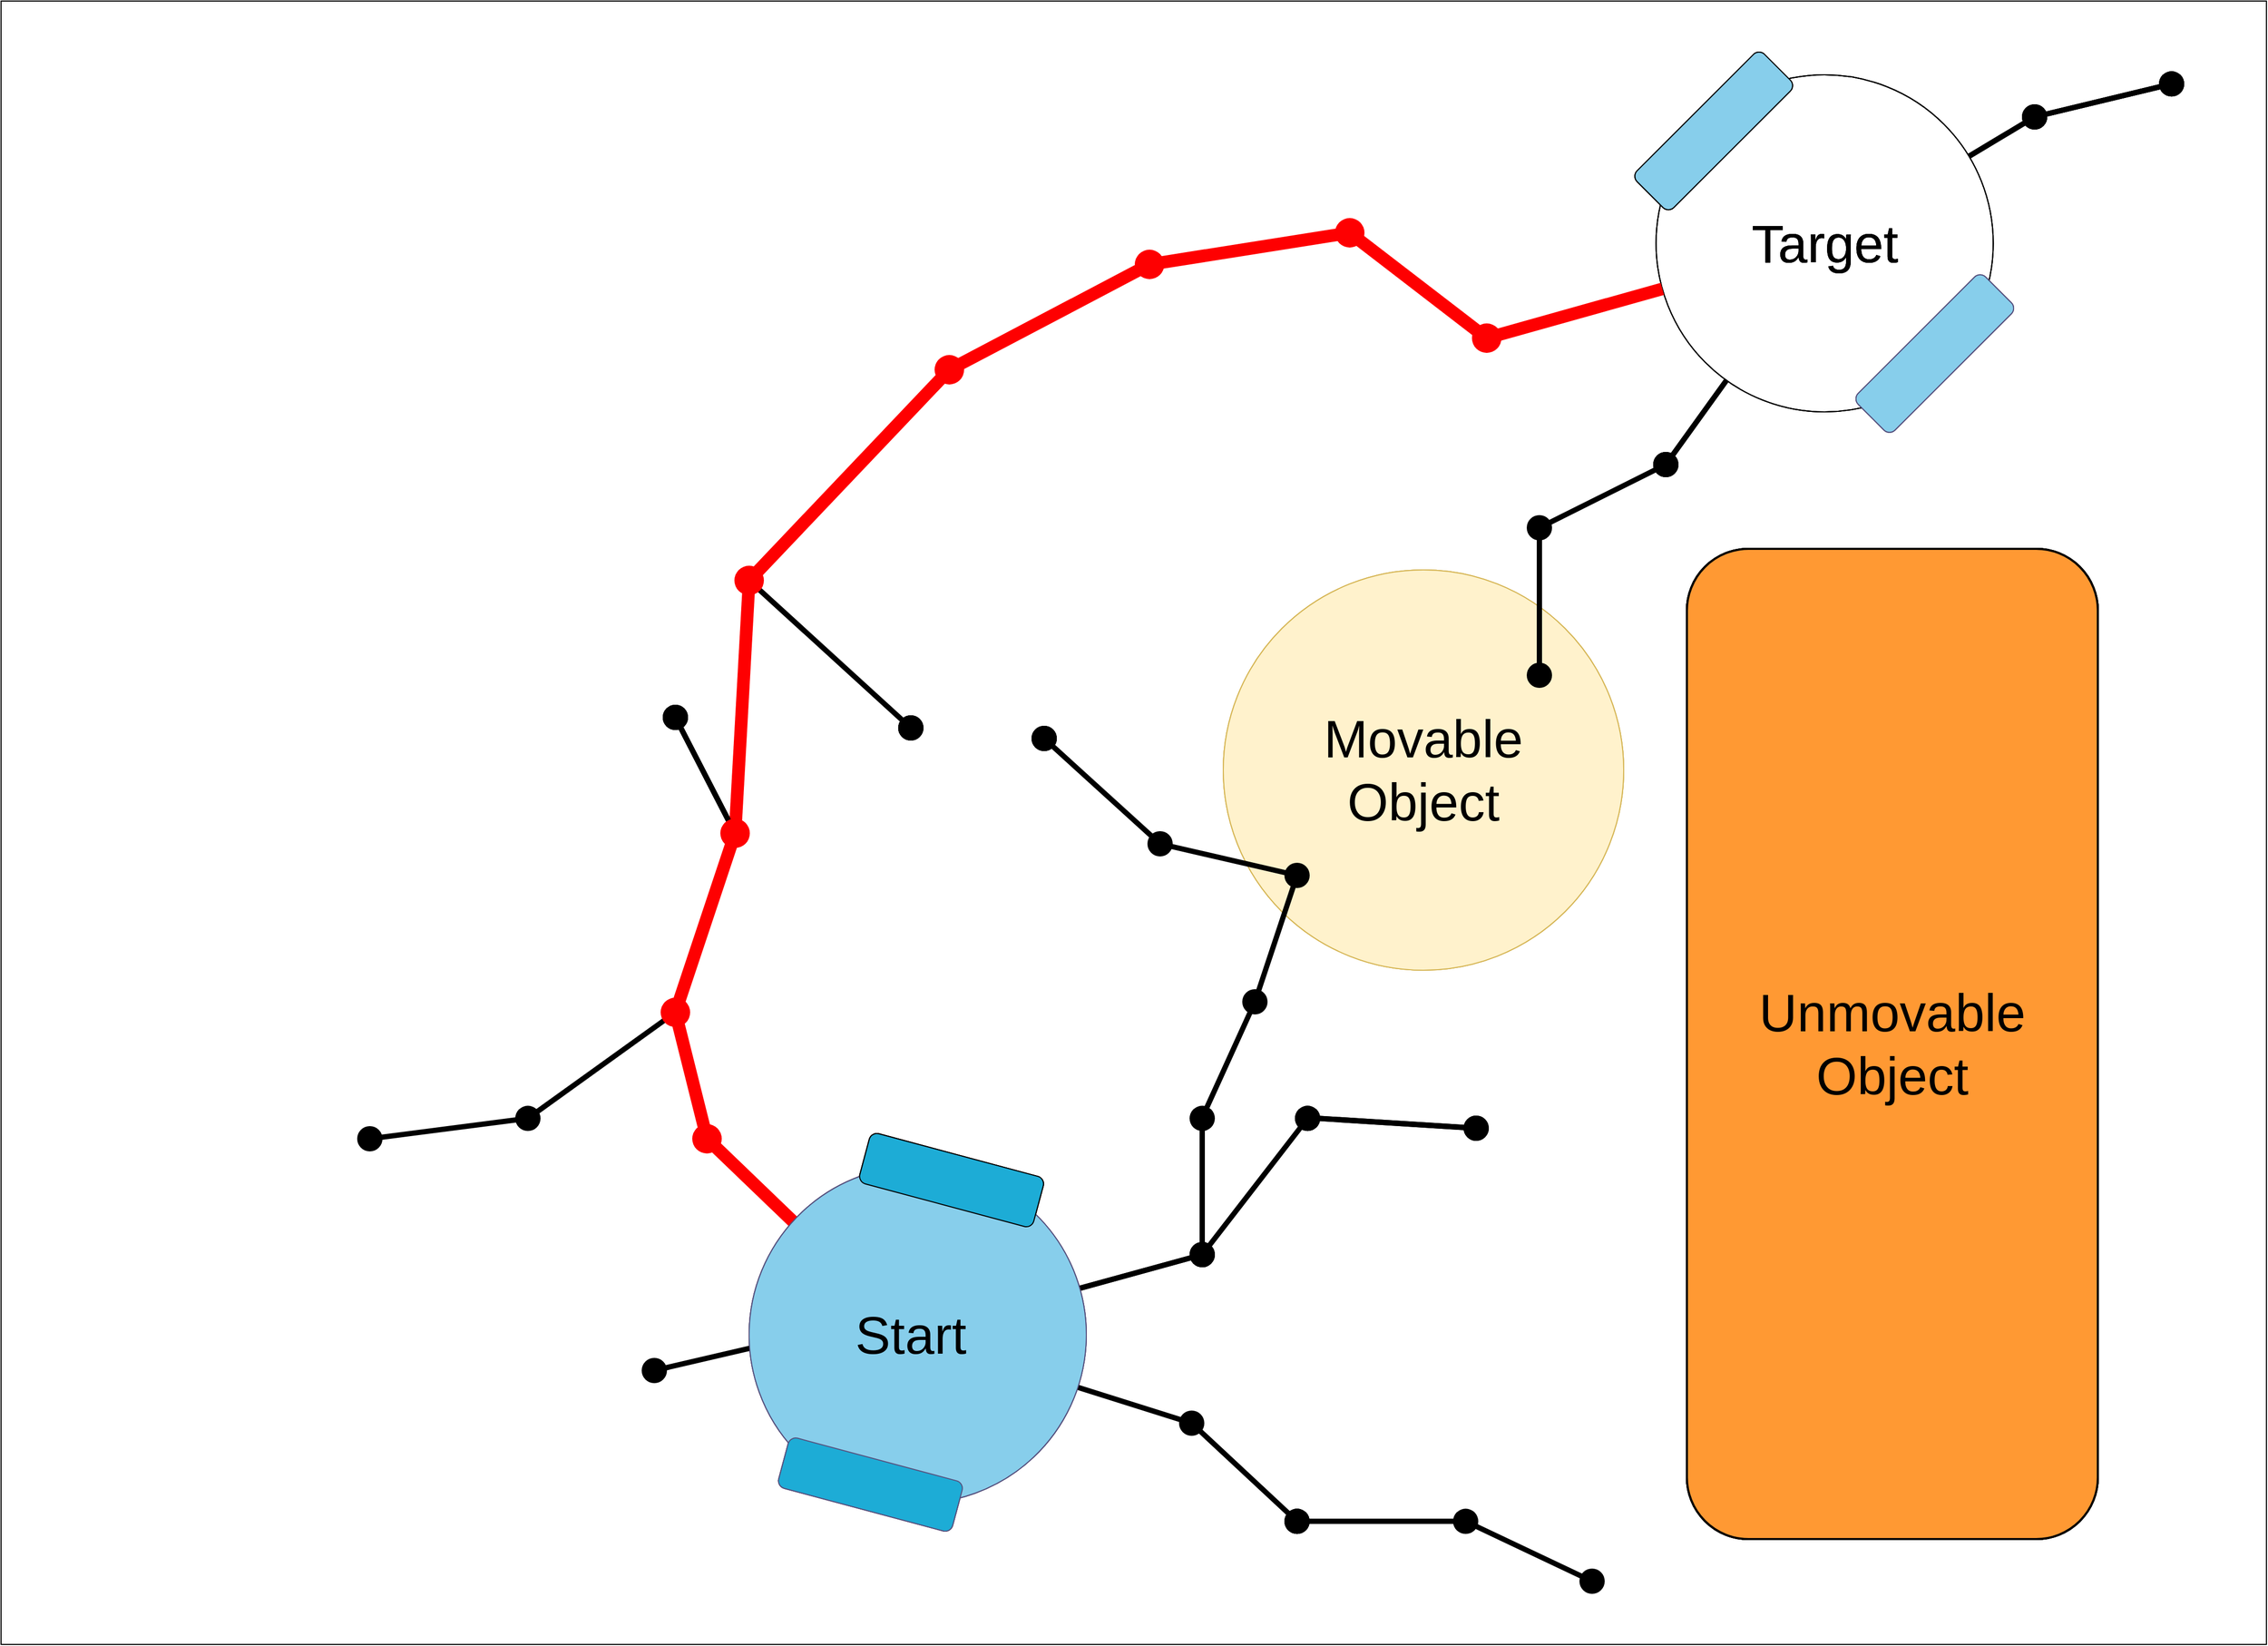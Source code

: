 <mxfile version="21.2.8" type="device">
  <diagram id="6tD936qQvChspxeGxZ8-" name="Page-1">
    <mxGraphModel dx="2762" dy="3360" grid="1" gridSize="10" guides="1" tooltips="1" connect="1" arrows="1" fold="1" page="1" pageScale="1" pageWidth="850" pageHeight="1100" math="0" shadow="0">
      <root>
        <mxCell id="0" />
        <mxCell id="1" parent="0" />
        <mxCell id="mmYU0KQun7mxr957JQiO-1" value="" style="rounded=0;whiteSpace=wrap;html=1;fillColor=none;" parent="1" vertex="1">
          <mxGeometry x="-440" y="-2040" width="2150" height="1560" as="geometry" />
        </mxCell>
        <mxCell id="Y378_VPwZKOwrCZ7YKba-2" value="" style="endArrow=none;html=1;rounded=0;fontSize=41;strokeWidth=5;exitX=0.531;exitY=0.45;exitDx=0;exitDy=0;exitPerimeter=0;" parent="1" target="Y378_VPwZKOwrCZ7YKba-56" edge="1">
          <mxGeometry width="50" height="50" relative="1" as="geometry">
            <mxPoint x="270" y="-1490" as="sourcePoint" />
            <mxPoint x="560" y="-1330" as="targetPoint" />
            <Array as="points" />
          </mxGeometry>
        </mxCell>
        <mxCell id="Y378_VPwZKOwrCZ7YKba-3" value="" style="endArrow=none;html=1;rounded=0;fontSize=41;strokeWidth=5;startArrow=none;entryX=0.596;entryY=0.471;entryDx=0;entryDy=0;entryPerimeter=0;exitX=0.459;exitY=0.543;exitDx=0;exitDy=0;exitPerimeter=0;" parent="1" edge="1">
          <mxGeometry width="50" height="50" relative="1" as="geometry">
            <mxPoint x="256.65" y="-1250" as="sourcePoint" />
            <mxPoint x="270" y="-1490" as="targetPoint" />
          </mxGeometry>
        </mxCell>
        <mxCell id="Y378_VPwZKOwrCZ7YKba-8" value="&lt;font style=&quot;&quot;&gt;&lt;font style=&quot;font-size: 50px;&quot;&gt;Target&lt;/font&gt;&lt;br&gt;&lt;/font&gt;" style="ellipse;whiteSpace=wrap;html=1;aspect=fixed;fillColor=none;strokeWidth=1;" parent="1" vertex="1">
          <mxGeometry x="1130.73" y="-1970" width="320" height="320" as="geometry" />
        </mxCell>
        <mxCell id="Y378_VPwZKOwrCZ7YKba-9" value="" style="rounded=1;whiteSpace=wrap;html=1;rotation=-45;fillColor=#87CEEB;" parent="1" vertex="1">
          <mxGeometry x="1100" y="-1941.34" width="170.91" height="49.27" as="geometry" />
        </mxCell>
        <mxCell id="Y378_VPwZKOwrCZ7YKba-10" value="" style="rounded=1;whiteSpace=wrap;html=1;rotation=-45;fillColor=#87CEEB;strokeColor=#56517e;gradientColor=none;" parent="1" vertex="1">
          <mxGeometry x="1309.82" y="-1730" width="170.91" height="49.27" as="geometry" />
        </mxCell>
        <mxCell id="Y378_VPwZKOwrCZ7YKba-11" value="" style="group;rotation=15;fillColor=none;" parent="1" connectable="0" vertex="1">
          <mxGeometry x="236.647" y="-959.353" width="370.706" height="370.706" as="geometry" />
        </mxCell>
        <mxCell id="Y378_VPwZKOwrCZ7YKba-12" value="&lt;font style=&quot;font-size: 41px;&quot;&gt;&lt;br&gt;&lt;/font&gt;" style="ellipse;whiteSpace=wrap;html=1;aspect=fixed;fillColor=#87CEEB;strokeColor=#56517e;strokeWidth=1;rotation=25;" parent="Y378_VPwZKOwrCZ7YKba-11" vertex="1">
          <mxGeometry x="33.35" y="25.35" width="320" height="320" as="geometry" />
        </mxCell>
        <mxCell id="Y378_VPwZKOwrCZ7YKba-13" value="" style="rounded=1;whiteSpace=wrap;html=1;rotation=15;fillColor=#1dacd6;" parent="Y378_VPwZKOwrCZ7YKba-11" vertex="1">
          <mxGeometry x="140" y="14" width="170.91" height="49.27" as="geometry" />
        </mxCell>
        <mxCell id="Y378_VPwZKOwrCZ7YKba-14" value="" style="rounded=1;whiteSpace=wrap;html=1;rotation=15;fillColor=#1dacd6;strokeColor=#56517e;gradientColor=none;" parent="Y378_VPwZKOwrCZ7YKba-11" vertex="1">
          <mxGeometry x="63" y="303" width="170.91" height="49.27" as="geometry" />
        </mxCell>
        <mxCell id="Y378_VPwZKOwrCZ7YKba-15" value="&lt;font style=&quot;font-size: 51px;&quot;&gt;Start&lt;/font&gt;" style="text;html=1;align=center;verticalAlign=middle;resizable=0;points=[];autosize=1;strokeColor=none;fillColor=none;fontSize=41;" parent="1" vertex="1">
          <mxGeometry x="358.45" y="-809" width="130" height="70" as="geometry" />
        </mxCell>
        <mxCell id="Y378_VPwZKOwrCZ7YKba-16" value="&lt;font style=&quot;font-size: 41px;&quot;&gt;Unmovable&lt;br&gt;Obstacle&lt;/font&gt;" style="rounded=1;whiteSpace=wrap;html=1;strokeWidth=2;fillColor=#FF9933;" parent="1" vertex="1">
          <mxGeometry x="1180" y="-1500" width="250" height="920" as="geometry" />
        </mxCell>
        <mxCell id="Y378_VPwZKOwrCZ7YKba-17" value="&lt;font style=&quot;font-size: 50px;&quot;&gt;Movable&lt;br&gt;Obstacle&lt;/font&gt;" style="ellipse;whiteSpace=wrap;html=1;aspect=fixed;fillColor=#fff2cc;strokeColor=#d6b656;" parent="1" vertex="1">
          <mxGeometry x="720" y="-1500" width="380" height="380" as="geometry" />
        </mxCell>
        <mxCell id="Y378_VPwZKOwrCZ7YKba-18" value="" style="endArrow=none;html=1;rounded=0;fontSize=41;entryX=0.45;entryY=0.6;entryDx=0;entryDy=0;entryPerimeter=0;strokeWidth=5;" parent="1" source="Y378_VPwZKOwrCZ7YKba-24" target="Y378_VPwZKOwrCZ7YKba-30" edge="1">
          <mxGeometry width="50" height="50" relative="1" as="geometry">
            <mxPoint x="510" y="-1860" as="sourcePoint" />
            <mxPoint x="390" y="-1744.63" as="targetPoint" />
          </mxGeometry>
        </mxCell>
        <mxCell id="Y378_VPwZKOwrCZ7YKba-19" value="" style="endArrow=none;html=1;rounded=0;fontSize=41;strokeWidth=5;" parent="1" edge="1">
          <mxGeometry width="50" height="50" relative="1" as="geometry">
            <mxPoint x="200" y="-1080.0" as="sourcePoint" />
            <mxPoint x="200" y="-1080" as="targetPoint" />
          </mxGeometry>
        </mxCell>
        <mxCell id="Y378_VPwZKOwrCZ7YKba-24" value="" style="shape=waypoint;sketch=0;fillStyle=solid;size=6;pointerEvents=1;points=[];fillColor=none;resizable=0;rotatable=0;perimeter=centerPerimeter;snapToPoint=1;fontSize=41;strokeColor=#000000;strokeWidth=10;" parent="1" vertex="1">
          <mxGeometry x="1600" y="-1981.34" width="40" height="40" as="geometry" />
        </mxCell>
        <mxCell id="Y378_VPwZKOwrCZ7YKba-25" value="" style="shape=waypoint;sketch=0;fillStyle=solid;size=6;pointerEvents=1;points=[];fillColor=none;resizable=0;rotatable=0;perimeter=centerPerimeter;snapToPoint=1;fontSize=41;strokeColor=#000000;strokeWidth=10;" parent="1" vertex="1">
          <mxGeometry x="770" y="-616.83" width="40" height="40" as="geometry" />
        </mxCell>
        <mxCell id="Y378_VPwZKOwrCZ7YKba-26" value="" style="shape=waypoint;sketch=0;fillStyle=solid;size=6;pointerEvents=1;points=[];fillColor=none;resizable=0;rotatable=0;perimeter=centerPerimeter;snapToPoint=1;fontSize=41;strokeColor=#000000;strokeWidth=10;" parent="1" vertex="1">
          <mxGeometry x="680" y="-870" width="40" height="40" as="geometry" />
        </mxCell>
        <mxCell id="Y378_VPwZKOwrCZ7YKba-29" value="" style="shape=waypoint;sketch=0;fillStyle=solid;size=6;pointerEvents=1;points=[];fillColor=none;resizable=0;rotatable=0;perimeter=centerPerimeter;snapToPoint=1;fontSize=41;strokeColor=#000000;strokeWidth=10;" parent="1" vertex="1">
          <mxGeometry x="1120" y="-1620" width="40" height="40" as="geometry" />
        </mxCell>
        <mxCell id="Y378_VPwZKOwrCZ7YKba-30" value="" style="shape=waypoint;sketch=0;fillStyle=solid;size=6;pointerEvents=1;points=[];fillColor=none;resizable=0;rotatable=0;perimeter=centerPerimeter;snapToPoint=1;fontSize=41;strokeColor=#000000;strokeWidth=10;" parent="1" vertex="1">
          <mxGeometry x="1470" y="-1950" width="40" height="40" as="geometry" />
        </mxCell>
        <mxCell id="Y378_VPwZKOwrCZ7YKba-31" value="" style="shape=waypoint;sketch=0;fillStyle=solid;size=6;pointerEvents=1;points=[];fillColor=none;resizable=0;rotatable=0;perimeter=centerPerimeter;snapToPoint=1;fontSize=41;strokeColor=#000000;strokeWidth=10;" parent="1" vertex="1">
          <mxGeometry x="1000" y="-1420" width="40" height="40" as="geometry" />
        </mxCell>
        <mxCell id="Y378_VPwZKOwrCZ7YKba-33" value="" style="shape=waypoint;sketch=0;fillStyle=solid;size=6;pointerEvents=1;points=[];fillColor=none;resizable=0;rotatable=0;perimeter=centerPerimeter;snapToPoint=1;fontSize=41;strokeColor=#000000;strokeWidth=10;" parent="1" vertex="1">
          <mxGeometry x="180" y="-1380" width="40" height="40" as="geometry" />
        </mxCell>
        <mxCell id="Y378_VPwZKOwrCZ7YKba-34" value="" style="endArrow=none;html=1;rounded=0;fontSize=41;strokeWidth=5;startArrow=none;exitX=0;exitY=0.05;exitDx=0;exitDy=0;exitPerimeter=0;" parent="1" source="Y378_VPwZKOwrCZ7YKba-29" target="Y378_VPwZKOwrCZ7YKba-8" edge="1">
          <mxGeometry width="50" height="50" relative="1" as="geometry">
            <mxPoint x="210" y="-1070" as="sourcePoint" />
            <mxPoint x="411.543" y="-794" as="targetPoint" />
          </mxGeometry>
        </mxCell>
        <mxCell id="Y378_VPwZKOwrCZ7YKba-36" value="" style="endArrow=none;html=1;rounded=0;fontSize=41;strokeWidth=5;startArrow=none;strokeColor=#CB410B;" parent="1" edge="1">
          <mxGeometry width="50" height="50" relative="1" as="geometry">
            <mxPoint x="840" y="-1820" as="sourcePoint" />
            <mxPoint x="840" y="-1820" as="targetPoint" />
            <Array as="points">
              <mxPoint x="840" y="-1820" />
            </Array>
          </mxGeometry>
        </mxCell>
        <mxCell id="Y378_VPwZKOwrCZ7YKba-37" value="" style="endArrow=none;html=1;rounded=0;fontSize=41;strokeWidth=5;" parent="1" source="Y378_VPwZKOwrCZ7YKba-30" target="Y378_VPwZKOwrCZ7YKba-8" edge="1">
          <mxGeometry width="50" height="50" relative="1" as="geometry">
            <mxPoint x="900" y="-1799.27" as="sourcePoint" />
            <mxPoint x="610" y="-1830.0" as="targetPoint" />
            <Array as="points" />
          </mxGeometry>
        </mxCell>
        <mxCell id="Y378_VPwZKOwrCZ7YKba-45" value="" style="endArrow=none;html=1;rounded=0;fontSize=41;strokeWidth=5;startArrow=none;exitDx=0;exitDy=0;exitPerimeter=0;" parent="1" edge="1">
          <mxGeometry width="50" height="50" relative="1" as="geometry">
            <mxPoint x="256.65" y="-1250" as="sourcePoint" />
            <mxPoint x="260" y="-1240" as="targetPoint" />
          </mxGeometry>
        </mxCell>
        <mxCell id="Y378_VPwZKOwrCZ7YKba-46" value="" style="endArrow=none;html=1;rounded=0;fontSize=41;strokeWidth=5;startArrow=none;" parent="1" edge="1">
          <mxGeometry width="50" height="50" relative="1" as="geometry">
            <mxPoint x="200" y="-1360" as="sourcePoint" />
            <mxPoint x="256.65" y="-1250" as="targetPoint" />
          </mxGeometry>
        </mxCell>
        <mxCell id="Y378_VPwZKOwrCZ7YKba-55" value="" style="shape=waypoint;sketch=0;fillStyle=solid;size=6;pointerEvents=1;points=[];fillColor=none;resizable=0;rotatable=0;perimeter=centerPerimeter;snapToPoint=1;fontSize=41;strokeColor=#000000;strokeWidth=10;" parent="1" vertex="1">
          <mxGeometry x="770" y="-1280" width="40" height="40" as="geometry" />
        </mxCell>
        <mxCell id="Y378_VPwZKOwrCZ7YKba-56" value="" style="shape=waypoint;sketch=0;fillStyle=solid;size=6;pointerEvents=1;points=[];fillColor=none;resizable=0;rotatable=0;perimeter=centerPerimeter;snapToPoint=1;fontSize=41;strokeColor=#000000;strokeWidth=10;" parent="1" vertex="1">
          <mxGeometry x="403.45" y="-1370" width="40" height="40" as="geometry" />
        </mxCell>
        <mxCell id="Y378_VPwZKOwrCZ7YKba-57" value="" style="shape=waypoint;sketch=0;fillStyle=solid;size=6;pointerEvents=1;points=[];fillColor=none;resizable=0;rotatable=0;perimeter=centerPerimeter;snapToPoint=1;fontSize=41;strokeColor=#000000;strokeWidth=10;" parent="1" vertex="1">
          <mxGeometry x="530" y="-1360" width="40" height="40" as="geometry" />
        </mxCell>
        <mxCell id="Y378_VPwZKOwrCZ7YKba-66" value="&lt;font style=&quot;font-size: 50px;&quot;&gt;Unmovable&lt;br&gt;Obstacle&lt;/font&gt;" style="rounded=1;whiteSpace=wrap;html=1;strokeWidth=2;fillColor=#FF9933;" parent="1" vertex="1">
          <mxGeometry x="1160" y="-1520" width="390" height="940" as="geometry" />
        </mxCell>
        <mxCell id="Y378_VPwZKOwrCZ7YKba-71" value="" style="endArrow=none;html=1;rounded=0;fontSize=41;strokeWidth=5;strokeColor=#CB410B;" parent="1" source="Y378_VPwZKOwrCZ7YKba-72" edge="1">
          <mxGeometry width="50" height="50" relative="1" as="geometry">
            <mxPoint x="-380" y="-1588.66" as="sourcePoint" />
            <mxPoint x="650" y="-1790.0" as="targetPoint" />
          </mxGeometry>
        </mxCell>
        <mxCell id="Y378_VPwZKOwrCZ7YKba-72" value="" style="shape=waypoint;sketch=0;fillStyle=solid;size=6;pointerEvents=1;points=[];fillColor=none;resizable=0;rotatable=0;perimeter=centerPerimeter;snapToPoint=1;fontSize=41;strokeColor=#CB410B;strokeWidth=10;" parent="1" vertex="1">
          <mxGeometry x="440" y="-1710" width="40" height="40" as="geometry" />
        </mxCell>
        <mxCell id="Y378_VPwZKOwrCZ7YKba-73" value="" style="endArrow=none;html=1;rounded=0;fontSize=41;strokeWidth=12;entryX=0.444;entryY=0.51;entryDx=0;entryDy=0;entryPerimeter=0;exitX=0.416;exitY=0.605;exitDx=0;exitDy=0;exitPerimeter=0;strokeColor=#fe0001;" parent="1" source="Y378_VPwZKOwrCZ7YKba-72" edge="1">
          <mxGeometry width="50" height="50" relative="1" as="geometry">
            <mxPoint x="473.45" y="-1650.73" as="sourcePoint" />
            <mxPoint x="270" y="-1490" as="targetPoint" />
          </mxGeometry>
        </mxCell>
        <mxCell id="Y378_VPwZKOwrCZ7YKba-75" value="" style="shape=waypoint;sketch=0;fillStyle=solid;size=6;pointerEvents=1;points=[];fillColor=none;resizable=0;rotatable=0;perimeter=centerPerimeter;snapToPoint=1;fontSize=41;strokeColor=#CB410B;strokeWidth=10;" parent="1" vertex="1">
          <mxGeometry x="630" y="-1810" width="40" height="40" as="geometry" />
        </mxCell>
        <mxCell id="Z4oEJPBdZ4U0555KeM3g-126" value="" style="endArrow=none;html=1;rounded=0;fontSize=41;strokeWidth=12;startArrow=none;entryX=0.596;entryY=0.471;entryDx=0;entryDy=0;entryPerimeter=0;exitX=0.459;exitY=0.543;exitDx=0;exitDy=0;exitPerimeter=0;strokeColor=#fe0001;" parent="1" edge="1">
          <mxGeometry width="50" height="50" relative="1" as="geometry">
            <mxPoint x="256.65" y="-1250" as="sourcePoint" />
            <mxPoint x="270" y="-1490" as="targetPoint" />
          </mxGeometry>
        </mxCell>
        <mxCell id="Z4oEJPBdZ4U0555KeM3g-127" value="" style="endArrow=none;html=1;rounded=0;fontSize=41;strokeWidth=5;exitX=0.333;exitY=0.533;exitDx=0;exitDy=0;exitPerimeter=0;" parent="1" source="Z4oEJPBdZ4U0555KeM3g-143" target="Z4oEJPBdZ4U0555KeM3g-135" edge="1">
          <mxGeometry width="50" height="50" relative="1" as="geometry">
            <mxPoint x="975" y="-649.27" as="sourcePoint" />
            <mxPoint x="685" y="-680" as="targetPoint" />
            <Array as="points" />
          </mxGeometry>
        </mxCell>
        <mxCell id="Z4oEJPBdZ4U0555KeM3g-128" value="&lt;font style=&quot;&quot;&gt;&lt;font style=&quot;font-size: 50px;&quot;&gt;Target&lt;/font&gt;&lt;br&gt;&lt;/font&gt;" style="ellipse;whiteSpace=wrap;html=1;aspect=fixed;fillColor=none;strokeWidth=1;" parent="1" vertex="1">
          <mxGeometry x="1130.73" y="-1970" width="320" height="320" as="geometry" />
        </mxCell>
        <mxCell id="Z4oEJPBdZ4U0555KeM3g-129" value="" style="rounded=1;whiteSpace=wrap;html=1;rotation=-45;fillColor=#87CEEB;" parent="1" vertex="1">
          <mxGeometry x="1100" y="-1941.34" width="170.91" height="49.27" as="geometry" />
        </mxCell>
        <mxCell id="Z4oEJPBdZ4U0555KeM3g-130" value="" style="rounded=1;whiteSpace=wrap;html=1;rotation=-45;fillColor=#87CEEB;strokeColor=#56517e;gradientColor=none;" parent="1" vertex="1">
          <mxGeometry x="1309.82" y="-1730" width="170.91" height="49.27" as="geometry" />
        </mxCell>
        <mxCell id="Z4oEJPBdZ4U0555KeM3g-131" value="" style="group;rotation=15;fillColor=none;" parent="1" connectable="0" vertex="1">
          <mxGeometry x="236.647" y="-959.353" width="370.706" height="370.706" as="geometry" />
        </mxCell>
        <mxCell id="Z4oEJPBdZ4U0555KeM3g-132" value="&lt;font style=&quot;font-size: 41px;&quot;&gt;&lt;br&gt;&lt;/font&gt;" style="ellipse;whiteSpace=wrap;html=1;aspect=fixed;fillColor=#87CEEB;strokeColor=#56517e;strokeWidth=1;rotation=25;" parent="Z4oEJPBdZ4U0555KeM3g-131" vertex="1">
          <mxGeometry x="33.35" y="25.35" width="320" height="320" as="geometry" />
        </mxCell>
        <mxCell id="Z4oEJPBdZ4U0555KeM3g-133" value="" style="rounded=1;whiteSpace=wrap;html=1;rotation=15;fillColor=#1dacd6;" parent="Z4oEJPBdZ4U0555KeM3g-131" vertex="1">
          <mxGeometry x="140" y="14" width="170.91" height="49.27" as="geometry" />
        </mxCell>
        <mxCell id="Z4oEJPBdZ4U0555KeM3g-134" value="" style="rounded=1;whiteSpace=wrap;html=1;rotation=15;fillColor=#1dacd6;strokeColor=#56517e;gradientColor=none;" parent="Z4oEJPBdZ4U0555KeM3g-131" vertex="1">
          <mxGeometry x="63" y="303" width="170.91" height="49.27" as="geometry" />
        </mxCell>
        <mxCell id="Z4oEJPBdZ4U0555KeM3g-135" value="&lt;font style=&quot;font-size: 51px;&quot;&gt;Start&lt;/font&gt;" style="text;html=1;align=center;verticalAlign=middle;resizable=0;points=[];autosize=1;strokeColor=none;fillColor=none;fontSize=41;" parent="1" vertex="1">
          <mxGeometry x="358.45" y="-809" width="130" height="70" as="geometry" />
        </mxCell>
        <mxCell id="Z4oEJPBdZ4U0555KeM3g-136" value="&lt;font style=&quot;font-size: 41px;&quot;&gt;Unmovable&lt;br&gt;Obstacle&lt;/font&gt;" style="rounded=1;whiteSpace=wrap;html=1;strokeWidth=2;fillColor=#FF9933;" parent="1" vertex="1">
          <mxGeometry x="1180" y="-1500" width="250" height="920" as="geometry" />
        </mxCell>
        <mxCell id="Z4oEJPBdZ4U0555KeM3g-137" value="&lt;font style=&quot;font-size: 50px;&quot;&gt;Movable&lt;br&gt;Obstacle&lt;/font&gt;" style="ellipse;whiteSpace=wrap;html=1;aspect=fixed;fillColor=#fff2cc;strokeColor=#d6b656;" parent="1" vertex="1">
          <mxGeometry x="720" y="-1500" width="380" height="380" as="geometry" />
        </mxCell>
        <mxCell id="Z4oEJPBdZ4U0555KeM3g-138" value="" style="endArrow=none;html=1;rounded=0;fontSize=41;entryX=0.45;entryY=0.6;entryDx=0;entryDy=0;entryPerimeter=0;strokeWidth=5;" parent="1" source="Z4oEJPBdZ4U0555KeM3g-141" target="Z4oEJPBdZ4U0555KeM3g-145" edge="1">
          <mxGeometry width="50" height="50" relative="1" as="geometry">
            <mxPoint x="510" y="-1860" as="sourcePoint" />
            <mxPoint x="390" y="-1744.63" as="targetPoint" />
          </mxGeometry>
        </mxCell>
        <mxCell id="Z4oEJPBdZ4U0555KeM3g-139" value="" style="endArrow=none;html=1;rounded=0;fontSize=41;strokeWidth=5;" parent="1" edge="1">
          <mxGeometry width="50" height="50" relative="1" as="geometry">
            <mxPoint x="200" y="-1080" as="sourcePoint" />
            <mxPoint x="200" y="-1080" as="targetPoint" />
          </mxGeometry>
        </mxCell>
        <mxCell id="Z4oEJPBdZ4U0555KeM3g-141" value="" style="shape=waypoint;sketch=0;fillStyle=solid;size=6;pointerEvents=1;points=[];fillColor=none;resizable=0;rotatable=0;perimeter=centerPerimeter;snapToPoint=1;fontSize=41;strokeColor=#000000;strokeWidth=10;" parent="1" vertex="1">
          <mxGeometry x="1600" y="-1981.34" width="40" height="40" as="geometry" />
        </mxCell>
        <mxCell id="Z4oEJPBdZ4U0555KeM3g-142" value="" style="shape=waypoint;sketch=0;fillStyle=solid;size=6;pointerEvents=1;points=[];fillColor=none;resizable=0;rotatable=0;perimeter=centerPerimeter;snapToPoint=1;fontSize=41;strokeColor=#000000;strokeWidth=10;" parent="1" vertex="1">
          <mxGeometry x="770" y="-616.83" width="40" height="40" as="geometry" />
        </mxCell>
        <mxCell id="Z4oEJPBdZ4U0555KeM3g-143" value="" style="shape=waypoint;sketch=0;fillStyle=solid;size=6;pointerEvents=1;points=[];fillColor=none;resizable=0;rotatable=0;perimeter=centerPerimeter;snapToPoint=1;fontSize=41;strokeColor=#000000;strokeWidth=10;" parent="1" vertex="1">
          <mxGeometry x="680" y="-870" width="40" height="40" as="geometry" />
        </mxCell>
        <mxCell id="Z4oEJPBdZ4U0555KeM3g-144" value="" style="shape=waypoint;sketch=0;fillStyle=solid;size=6;pointerEvents=1;points=[];fillColor=none;resizable=0;rotatable=0;perimeter=centerPerimeter;snapToPoint=1;fontSize=41;strokeColor=#000000;strokeWidth=10;" parent="1" vertex="1">
          <mxGeometry x="1120" y="-1620" width="40" height="40" as="geometry" />
        </mxCell>
        <mxCell id="Z4oEJPBdZ4U0555KeM3g-145" value="" style="shape=waypoint;sketch=0;fillStyle=solid;size=6;pointerEvents=1;points=[];fillColor=none;resizable=0;rotatable=0;perimeter=centerPerimeter;snapToPoint=1;fontSize=41;strokeColor=#000000;strokeWidth=10;" parent="1" vertex="1">
          <mxGeometry x="1470" y="-1950" width="40" height="40" as="geometry" />
        </mxCell>
        <mxCell id="Z4oEJPBdZ4U0555KeM3g-146" value="" style="shape=waypoint;sketch=0;fillStyle=solid;size=6;pointerEvents=1;points=[];fillColor=none;resizable=0;rotatable=0;perimeter=centerPerimeter;snapToPoint=1;fontSize=41;strokeColor=#000000;strokeWidth=10;" parent="1" vertex="1">
          <mxGeometry x="1000" y="-1420" width="40" height="40" as="geometry" />
        </mxCell>
        <mxCell id="Z4oEJPBdZ4U0555KeM3g-147" value="" style="shape=waypoint;sketch=0;fillStyle=solid;size=6;pointerEvents=1;points=[];fillColor=none;resizable=0;rotatable=0;perimeter=centerPerimeter;snapToPoint=1;fontSize=41;strokeColor=#000000;strokeWidth=10;" parent="1" vertex="1">
          <mxGeometry x="180" y="-1380" width="40" height="40" as="geometry" />
        </mxCell>
        <mxCell id="Z4oEJPBdZ4U0555KeM3g-148" value="" style="endArrow=none;html=1;rounded=0;fontSize=41;strokeWidth=5;startArrow=none;strokeColor=#CB410B;" parent="1" source="Z4oEJPBdZ4U0555KeM3g-154" edge="1">
          <mxGeometry width="50" height="50" relative="1" as="geometry">
            <mxPoint x="890" y="-1809.27" as="sourcePoint" />
            <mxPoint x="840" y="-1820" as="targetPoint" />
            <Array as="points">
              <mxPoint x="840" y="-1820" />
            </Array>
          </mxGeometry>
        </mxCell>
        <mxCell id="Z4oEJPBdZ4U0555KeM3g-149" value="" style="endArrow=none;html=1;rounded=0;fontSize=41;strokeWidth=5;" parent="1" source="Z4oEJPBdZ4U0555KeM3g-145" target="Z4oEJPBdZ4U0555KeM3g-128" edge="1">
          <mxGeometry width="50" height="50" relative="1" as="geometry">
            <mxPoint x="900" y="-1799.27" as="sourcePoint" />
            <mxPoint x="610" y="-1830.0" as="targetPoint" />
            <Array as="points" />
          </mxGeometry>
        </mxCell>
        <mxCell id="Z4oEJPBdZ4U0555KeM3g-150" value="" style="endArrow=none;html=1;rounded=0;fontSize=41;strokeWidth=5;startArrow=none;entryX=0.484;entryY=0.57;entryDx=0;entryDy=0;entryPerimeter=0;" parent="1" edge="1">
          <mxGeometry width="50" height="50" relative="1" as="geometry">
            <mxPoint x="200" y="-1080" as="sourcePoint" />
            <mxPoint x="256.65" y="-1250" as="targetPoint" />
          </mxGeometry>
        </mxCell>
        <mxCell id="Z4oEJPBdZ4U0555KeM3g-151" value="" style="endArrow=none;html=1;rounded=0;fontSize=41;strokeWidth=5;startArrow=none;exitDx=0;exitDy=0;exitPerimeter=0;" parent="1" edge="1">
          <mxGeometry width="50" height="50" relative="1" as="geometry">
            <mxPoint x="256.65" y="-1250" as="sourcePoint" />
            <mxPoint x="260" y="-1240" as="targetPoint" />
          </mxGeometry>
        </mxCell>
        <mxCell id="Z4oEJPBdZ4U0555KeM3g-152" value="" style="endArrow=none;html=1;rounded=0;fontSize=41;strokeWidth=5;startArrow=none;" parent="1" edge="1">
          <mxGeometry width="50" height="50" relative="1" as="geometry">
            <mxPoint x="200" y="-1360.0" as="sourcePoint" />
            <mxPoint x="256.65" y="-1250" as="targetPoint" />
          </mxGeometry>
        </mxCell>
        <mxCell id="Z4oEJPBdZ4U0555KeM3g-154" value="" style="shape=waypoint;sketch=0;fillStyle=solid;size=6;pointerEvents=1;points=[];fillColor=none;resizable=0;rotatable=0;perimeter=centerPerimeter;snapToPoint=1;fontSize=41;strokeColor=#CB410B;strokeWidth=10;" parent="1" vertex="1">
          <mxGeometry x="820" y="-1840" width="40" height="40" as="geometry" />
        </mxCell>
        <mxCell id="Z4oEJPBdZ4U0555KeM3g-156" value="" style="shape=waypoint;sketch=0;fillStyle=solid;size=6;pointerEvents=1;points=[];fillColor=none;resizable=0;rotatable=0;perimeter=centerPerimeter;snapToPoint=1;fontSize=41;strokeColor=#000000;strokeWidth=10;" parent="1" vertex="1">
          <mxGeometry x="780" y="-999.35" width="40" height="40" as="geometry" />
        </mxCell>
        <mxCell id="Z4oEJPBdZ4U0555KeM3g-157" value="" style="shape=waypoint;sketch=0;fillStyle=solid;size=6;pointerEvents=1;points=[];fillColor=none;resizable=0;rotatable=0;perimeter=centerPerimeter;snapToPoint=1;fontSize=41;strokeColor=#000000;strokeWidth=10;" parent="1" vertex="1">
          <mxGeometry x="940" y="-990" width="40" height="40" as="geometry" />
        </mxCell>
        <mxCell id="Z4oEJPBdZ4U0555KeM3g-158" value="" style="shape=waypoint;sketch=0;fillStyle=solid;size=6;pointerEvents=1;points=[];fillColor=none;resizable=0;rotatable=0;perimeter=centerPerimeter;snapToPoint=1;fontSize=41;strokeColor=#000000;strokeWidth=10;" parent="1" vertex="1">
          <mxGeometry x="403.45" y="-1370" width="40" height="40" as="geometry" />
        </mxCell>
        <mxCell id="Z4oEJPBdZ4U0555KeM3g-159" value="" style="shape=waypoint;sketch=0;fillStyle=solid;size=6;pointerEvents=1;points=[];fillColor=none;resizable=0;rotatable=0;perimeter=centerPerimeter;snapToPoint=1;fontSize=41;strokeColor=#000000;strokeWidth=10;" parent="1" vertex="1">
          <mxGeometry x="530" y="-1360" width="40" height="40" as="geometry" />
        </mxCell>
        <mxCell id="Z4oEJPBdZ4U0555KeM3g-160" value="" style="endArrow=none;html=1;rounded=0;fontSize=41;strokeWidth=5;exitX=0.375;exitY=0.45;exitDx=0;exitDy=0;exitPerimeter=0;" parent="1" source="Z4oEJPBdZ4U0555KeM3g-157" edge="1">
          <mxGeometry width="50" height="50" relative="1" as="geometry">
            <mxPoint x="720" y="-830" as="sourcePoint" />
            <mxPoint x="800" y="-980" as="targetPoint" />
            <Array as="points" />
          </mxGeometry>
        </mxCell>
        <mxCell id="Z4oEJPBdZ4U0555KeM3g-163" value="&lt;font style=&quot;font-size: 50px;&quot;&gt;Unmovable&lt;br&gt;Obstacle&lt;/font&gt;" style="rounded=1;whiteSpace=wrap;html=1;strokeWidth=2;fillColor=#FF9933;" parent="1" vertex="1">
          <mxGeometry x="1160" y="-1520" width="390" height="940" as="geometry" />
        </mxCell>
        <mxCell id="Z4oEJPBdZ4U0555KeM3g-164" value="" style="endArrow=none;html=1;rounded=0;fontSize=41;strokeWidth=5;entryX=0.481;entryY=0.625;entryDx=0;entryDy=0;entryPerimeter=0;strokeColor=#CB410B;" parent="1" edge="1">
          <mxGeometry width="50" height="50" relative="1" as="geometry">
            <mxPoint x="650" y="-1790" as="sourcePoint" />
            <mxPoint x="840" y="-1820" as="targetPoint" />
          </mxGeometry>
        </mxCell>
        <mxCell id="Z4oEJPBdZ4U0555KeM3g-165" value="" style="endArrow=none;html=1;rounded=0;fontSize=41;strokeWidth=5;strokeColor=#CB410B;" parent="1" edge="1">
          <mxGeometry width="50" height="50" relative="1" as="geometry">
            <mxPoint x="460" y="-1690" as="sourcePoint" />
            <mxPoint x="650" y="-1790.0" as="targetPoint" />
          </mxGeometry>
        </mxCell>
        <mxCell id="Z4oEJPBdZ4U0555KeM3g-166" value="" style="shape=waypoint;sketch=0;fillStyle=solid;size=6;pointerEvents=1;points=[];fillColor=none;resizable=0;rotatable=0;perimeter=centerPerimeter;snapToPoint=1;fontSize=41;strokeColor=#CB410B;strokeWidth=10;" parent="1" vertex="1">
          <mxGeometry x="630" y="-1810" width="40" height="40" as="geometry" />
        </mxCell>
        <mxCell id="Z4oEJPBdZ4U0555KeM3g-167" value="" style="shape=waypoint;sketch=0;fillStyle=solid;size=6;pointerEvents=1;points=[];fillColor=none;resizable=0;rotatable=0;perimeter=centerPerimeter;snapToPoint=1;fontSize=41;strokeColor=#CB410B;strokeWidth=10;" parent="1" vertex="1">
          <mxGeometry x="440" y="-1710" width="40" height="40" as="geometry" />
        </mxCell>
        <mxCell id="Z4oEJPBdZ4U0555KeM3g-169" value="" style="endArrow=none;html=1;rounded=0;fontSize=41;strokeWidth=5;startArrow=none;exitX=0.35;exitY=-0.1;exitDx=0;exitDy=0;exitPerimeter=0;" parent="1" source="Z4oEJPBdZ4U0555KeM3g-217" edge="1">
          <mxGeometry width="50" height="50" relative="1" as="geometry">
            <mxPoint x="210" y="-1070" as="sourcePoint" />
            <mxPoint x="411.543" y="-794" as="targetPoint" />
          </mxGeometry>
        </mxCell>
        <mxCell id="Z4oEJPBdZ4U0555KeM3g-170" value="" style="endArrow=none;html=1;rounded=0;fontSize=41;strokeWidth=5;" parent="1" source="Z4oEJPBdZ4U0555KeM3g-190" target="Z4oEJPBdZ4U0555KeM3g-180" edge="1">
          <mxGeometry width="50" height="50" relative="1" as="geometry">
            <mxPoint x="945" y="-679.27" as="sourcePoint" />
            <mxPoint x="655" y="-710" as="targetPoint" />
            <Array as="points">
              <mxPoint x="690" y="-690" />
            </Array>
          </mxGeometry>
        </mxCell>
        <mxCell id="Z4oEJPBdZ4U0555KeM3g-171" value="" style="endArrow=none;html=1;rounded=0;fontSize=41;strokeWidth=5;exitX=0.333;exitY=0.533;exitDx=0;exitDy=0;exitPerimeter=0;" parent="1" source="Z4oEJPBdZ4U0555KeM3g-191" target="Z4oEJPBdZ4U0555KeM3g-180" edge="1">
          <mxGeometry width="50" height="50" relative="1" as="geometry">
            <mxPoint x="975" y="-649.27" as="sourcePoint" />
            <mxPoint x="685" y="-680" as="targetPoint" />
            <Array as="points" />
          </mxGeometry>
        </mxCell>
        <mxCell id="Z4oEJPBdZ4U0555KeM3g-172" value="" style="endArrow=none;html=1;rounded=0;fontSize=41;strokeWidth=12;startArrow=none;strokeColor=#fe0001;" parent="1" source="Z4oEJPBdZ4U0555KeM3g-185" target="Z4oEJPBdZ4U0555KeM3g-180" edge="1">
          <mxGeometry width="50" height="50" relative="1" as="geometry">
            <mxPoint x="200" y="-1080" as="sourcePoint" />
            <mxPoint x="-130" y="-1440" as="targetPoint" />
            <Array as="points">
              <mxPoint x="230" y="-960" />
            </Array>
          </mxGeometry>
        </mxCell>
        <mxCell id="Z4oEJPBdZ4U0555KeM3g-173" value="&lt;font style=&quot;&quot;&gt;&lt;font style=&quot;font-size: 50px;&quot;&gt;Target&lt;/font&gt;&lt;br&gt;&lt;/font&gt;" style="ellipse;whiteSpace=wrap;html=1;aspect=fixed;fillColor=none;strokeWidth=1;" parent="1" vertex="1">
          <mxGeometry x="1130.73" y="-1970" width="320" height="320" as="geometry" />
        </mxCell>
        <mxCell id="Z4oEJPBdZ4U0555KeM3g-174" value="" style="rounded=1;whiteSpace=wrap;html=1;rotation=-45;fillColor=#87CEEB;" parent="1" vertex="1">
          <mxGeometry x="1100" y="-1941.34" width="170.91" height="49.27" as="geometry" />
        </mxCell>
        <mxCell id="Z4oEJPBdZ4U0555KeM3g-175" value="" style="rounded=1;whiteSpace=wrap;html=1;rotation=-45;fillColor=#87CEEB;strokeColor=#56517e;gradientColor=none;" parent="1" vertex="1">
          <mxGeometry x="1309.82" y="-1730" width="170.91" height="49.27" as="geometry" />
        </mxCell>
        <mxCell id="Z4oEJPBdZ4U0555KeM3g-176" value="" style="group;rotation=15;fillColor=none;" parent="1" connectable="0" vertex="1">
          <mxGeometry x="236.647" y="-959.353" width="370.706" height="370.706" as="geometry" />
        </mxCell>
        <mxCell id="Z4oEJPBdZ4U0555KeM3g-177" value="&lt;font style=&quot;font-size: 41px;&quot;&gt;&lt;br&gt;&lt;/font&gt;" style="ellipse;whiteSpace=wrap;html=1;aspect=fixed;fillColor=#87CEEB;strokeColor=#56517e;strokeWidth=1;rotation=25;" parent="Z4oEJPBdZ4U0555KeM3g-176" vertex="1">
          <mxGeometry x="33.35" y="25.35" width="320" height="320" as="geometry" />
        </mxCell>
        <mxCell id="Z4oEJPBdZ4U0555KeM3g-178" value="" style="rounded=1;whiteSpace=wrap;html=1;rotation=15;fillColor=#1dacd6;" parent="Z4oEJPBdZ4U0555KeM3g-176" vertex="1">
          <mxGeometry x="140" y="14" width="170.91" height="49.27" as="geometry" />
        </mxCell>
        <mxCell id="Z4oEJPBdZ4U0555KeM3g-179" value="" style="rounded=1;whiteSpace=wrap;html=1;rotation=15;fillColor=#1dacd6;strokeColor=#56517e;gradientColor=none;" parent="Z4oEJPBdZ4U0555KeM3g-176" vertex="1">
          <mxGeometry x="63" y="303" width="170.91" height="49.27" as="geometry" />
        </mxCell>
        <mxCell id="Z4oEJPBdZ4U0555KeM3g-180" value="&lt;font style=&quot;font-size: 50px;&quot;&gt;Start&lt;/font&gt;" style="text;html=1;align=center;verticalAlign=middle;resizable=0;points=[];autosize=1;strokeColor=none;fillColor=none;fontSize=41;" parent="1" vertex="1">
          <mxGeometry x="358.45" y="-809" width="130" height="70" as="geometry" />
        </mxCell>
        <mxCell id="Z4oEJPBdZ4U0555KeM3g-181" value="&lt;font style=&quot;font-size: 50px;&quot;&gt;Unmovable&lt;br&gt;Object&lt;/font&gt;" style="rounded=1;whiteSpace=wrap;html=1;strokeWidth=2;fillColor=#FF9933;" parent="1" vertex="1">
          <mxGeometry x="1160" y="-1520" width="390" height="940" as="geometry" />
        </mxCell>
        <mxCell id="Z4oEJPBdZ4U0555KeM3g-182" value="&lt;font style=&quot;font-size: 50px;&quot;&gt;Movable&lt;br&gt;Object&lt;/font&gt;" style="ellipse;whiteSpace=wrap;html=1;aspect=fixed;fillColor=#fff2cc;strokeColor=#d6b656;" parent="1" vertex="1">
          <mxGeometry x="720" y="-1500" width="380" height="380" as="geometry" />
        </mxCell>
        <mxCell id="Z4oEJPBdZ4U0555KeM3g-183" value="" style="endArrow=none;html=1;rounded=0;fontSize=41;entryX=0.45;entryY=0.6;entryDx=0;entryDy=0;entryPerimeter=0;strokeWidth=5;" parent="1" source="Z4oEJPBdZ4U0555KeM3g-189" target="Z4oEJPBdZ4U0555KeM3g-195" edge="1">
          <mxGeometry width="50" height="50" relative="1" as="geometry">
            <mxPoint x="510" y="-1860" as="sourcePoint" />
            <mxPoint x="390" y="-1744.63" as="targetPoint" />
          </mxGeometry>
        </mxCell>
        <mxCell id="Z4oEJPBdZ4U0555KeM3g-184" value="" style="endArrow=none;html=1;rounded=0;fontSize=41;strokeWidth=5;" parent="1" target="Z4oEJPBdZ4U0555KeM3g-185" edge="1">
          <mxGeometry width="50" height="50" relative="1" as="geometry">
            <mxPoint x="200" y="-1080" as="sourcePoint" />
            <mxPoint x="401.543" y="-804" as="targetPoint" />
          </mxGeometry>
        </mxCell>
        <mxCell id="Z4oEJPBdZ4U0555KeM3g-186" value="" style="shape=waypoint;sketch=0;fillStyle=solid;size=6;pointerEvents=1;points=[];fillColor=none;resizable=0;rotatable=0;perimeter=centerPerimeter;snapToPoint=1;fontSize=41;strokeColor=#000000;strokeWidth=10;" parent="1" vertex="1">
          <mxGeometry x="-110" y="-980" width="40" height="40" as="geometry" />
        </mxCell>
        <mxCell id="Z4oEJPBdZ4U0555KeM3g-187" value="" style="shape=waypoint;sketch=0;fillStyle=solid;size=6;pointerEvents=1;points=[];fillColor=none;resizable=0;rotatable=0;perimeter=centerPerimeter;snapToPoint=1;fontSize=41;strokeColor=#000000;strokeWidth=10;" parent="1" vertex="1">
          <mxGeometry x="40" y="-999.35" width="40" height="40" as="geometry" />
        </mxCell>
        <mxCell id="Z4oEJPBdZ4U0555KeM3g-188" value="" style="shape=waypoint;sketch=0;fillStyle=solid;size=6;pointerEvents=1;points=[];fillColor=none;resizable=0;rotatable=0;perimeter=centerPerimeter;snapToPoint=1;fontSize=41;strokeColor=#FE0001;strokeWidth=12;" parent="1" vertex="1">
          <mxGeometry x="950" y="-1740" width="40" height="40" as="geometry" />
        </mxCell>
        <mxCell id="Z4oEJPBdZ4U0555KeM3g-189" value="" style="shape=waypoint;sketch=0;fillStyle=solid;size=6;pointerEvents=1;points=[];fillColor=none;resizable=0;rotatable=0;perimeter=centerPerimeter;snapToPoint=1;fontSize=41;strokeColor=#000000;strokeWidth=10;" parent="1" vertex="1">
          <mxGeometry x="1600" y="-1981.34" width="40" height="40" as="geometry" />
        </mxCell>
        <mxCell id="Z4oEJPBdZ4U0555KeM3g-190" value="" style="shape=waypoint;sketch=0;fillStyle=solid;size=6;pointerEvents=1;points=[];fillColor=none;resizable=0;rotatable=0;perimeter=centerPerimeter;snapToPoint=1;fontSize=41;strokeColor=#000000;strokeWidth=10;" parent="1" vertex="1">
          <mxGeometry x="770" y="-616.83" width="40" height="40" as="geometry" />
        </mxCell>
        <mxCell id="Z4oEJPBdZ4U0555KeM3g-191" value="" style="shape=waypoint;sketch=0;fillStyle=solid;size=6;pointerEvents=1;points=[];fillColor=none;resizable=0;rotatable=0;perimeter=centerPerimeter;snapToPoint=1;fontSize=41;strokeColor=#000000;strokeWidth=10;" parent="1" vertex="1">
          <mxGeometry x="680" y="-870" width="40" height="40" as="geometry" />
        </mxCell>
        <mxCell id="Z4oEJPBdZ4U0555KeM3g-192" value="" style="shape=waypoint;sketch=0;fillStyle=solid;size=6;pointerEvents=1;points=[];fillColor=none;resizable=0;rotatable=0;perimeter=centerPerimeter;snapToPoint=1;fontSize=41;strokeColor=#000000;strokeWidth=10;" parent="1" vertex="1">
          <mxGeometry x="1050" y="-560" width="40" height="40" as="geometry" />
        </mxCell>
        <mxCell id="Z4oEJPBdZ4U0555KeM3g-193" value="" style="shape=waypoint;sketch=0;fillStyle=solid;size=6;pointerEvents=1;points=[];fillColor=none;resizable=0;rotatable=0;perimeter=centerPerimeter;snapToPoint=1;fontSize=41;strokeColor=#000000;strokeWidth=10;" parent="1" vertex="1">
          <mxGeometry x="930" y="-616.83" width="40" height="40" as="geometry" />
        </mxCell>
        <mxCell id="Z4oEJPBdZ4U0555KeM3g-194" value="" style="shape=waypoint;sketch=0;fillStyle=solid;size=6;pointerEvents=1;points=[];fillColor=none;resizable=0;rotatable=0;perimeter=centerPerimeter;snapToPoint=1;fontSize=41;strokeColor=#000000;strokeWidth=10;" parent="1" vertex="1">
          <mxGeometry x="1120" y="-1620" width="40" height="40" as="geometry" />
        </mxCell>
        <mxCell id="Z4oEJPBdZ4U0555KeM3g-195" value="" style="shape=waypoint;sketch=0;fillStyle=solid;size=6;pointerEvents=1;points=[];fillColor=none;resizable=0;rotatable=0;perimeter=centerPerimeter;snapToPoint=1;fontSize=41;strokeColor=#000000;strokeWidth=10;" parent="1" vertex="1">
          <mxGeometry x="1470" y="-1950" width="40" height="40" as="geometry" />
        </mxCell>
        <mxCell id="Z4oEJPBdZ4U0555KeM3g-196" value="" style="shape=waypoint;sketch=0;fillStyle=solid;size=6;pointerEvents=1;points=[];fillColor=none;resizable=0;rotatable=0;perimeter=centerPerimeter;snapToPoint=1;fontSize=41;strokeColor=#000000;strokeWidth=10;" parent="1" vertex="1">
          <mxGeometry x="1000" y="-1420" width="40" height="40" as="geometry" />
        </mxCell>
        <mxCell id="Z4oEJPBdZ4U0555KeM3g-197" value="" style="shape=waypoint;sketch=0;fillStyle=solid;size=6;pointerEvents=1;points=[];fillColor=none;resizable=0;rotatable=0;perimeter=centerPerimeter;snapToPoint=1;fontSize=41;strokeColor=#000000;strokeWidth=10;" parent="1" vertex="1">
          <mxGeometry x="1000" y="-1560" width="40" height="40" as="geometry" />
        </mxCell>
        <mxCell id="Z4oEJPBdZ4U0555KeM3g-198" value="" style="shape=waypoint;sketch=0;fillStyle=solid;size=6;pointerEvents=1;points=[];fillColor=none;resizable=0;rotatable=0;perimeter=centerPerimeter;snapToPoint=1;fontSize=41;strokeColor=#000000;strokeWidth=10;" parent="1" vertex="1">
          <mxGeometry x="180" y="-1380" width="40" height="40" as="geometry" />
        </mxCell>
        <mxCell id="Z4oEJPBdZ4U0555KeM3g-199" value="" style="endArrow=none;html=1;rounded=0;fontSize=41;strokeWidth=5;startArrow=none;exitX=0;exitY=0.05;exitDx=0;exitDy=0;exitPerimeter=0;" parent="1" source="Z4oEJPBdZ4U0555KeM3g-194" target="Z4oEJPBdZ4U0555KeM3g-173" edge="1">
          <mxGeometry width="50" height="50" relative="1" as="geometry">
            <mxPoint x="210" y="-1070" as="sourcePoint" />
            <mxPoint x="411.543" y="-794" as="targetPoint" />
          </mxGeometry>
        </mxCell>
        <mxCell id="Z4oEJPBdZ4U0555KeM3g-200" value="" style="endArrow=none;html=1;rounded=0;fontSize=41;entryX=0.678;entryY=0.385;entryDx=0;entryDy=0;entryPerimeter=0;strokeWidth=5;exitX=0.428;exitY=0.503;exitDx=0;exitDy=0;exitPerimeter=0;" parent="1" source="Z4oEJPBdZ4U0555KeM3g-194" target="Z4oEJPBdZ4U0555KeM3g-197" edge="1">
          <mxGeometry width="50" height="50" relative="1" as="geometry">
            <mxPoint x="880" y="-1819.27" as="sourcePoint" />
            <mxPoint x="590" y="-1850.0" as="targetPoint" />
            <Array as="points" />
          </mxGeometry>
        </mxCell>
        <mxCell id="Z4oEJPBdZ4U0555KeM3g-201" value="" style="endArrow=none;html=1;rounded=0;fontSize=41;strokeWidth=5;startArrow=none;strokeColor=#CB410B;" parent="1" source="Z4oEJPBdZ4U0555KeM3g-214" edge="1">
          <mxGeometry width="50" height="50" relative="1" as="geometry">
            <mxPoint x="890" y="-1809.27" as="sourcePoint" />
            <mxPoint x="840" y="-1820" as="targetPoint" />
            <Array as="points">
              <mxPoint x="840" y="-1820" />
            </Array>
          </mxGeometry>
        </mxCell>
        <mxCell id="Z4oEJPBdZ4U0555KeM3g-202" value="" style="endArrow=none;html=1;rounded=0;fontSize=41;strokeWidth=5;" parent="1" source="Z4oEJPBdZ4U0555KeM3g-195" target="Z4oEJPBdZ4U0555KeM3g-173" edge="1">
          <mxGeometry width="50" height="50" relative="1" as="geometry">
            <mxPoint x="900" y="-1799.27" as="sourcePoint" />
            <mxPoint x="610" y="-1830.0" as="targetPoint" />
            <Array as="points" />
          </mxGeometry>
        </mxCell>
        <mxCell id="Z4oEJPBdZ4U0555KeM3g-203" value="" style="endArrow=none;html=1;rounded=0;fontSize=41;entryX=0.604;entryY=0.492;entryDx=0;entryDy=0;entryPerimeter=0;strokeWidth=12;strokeColor=#fe0001;" parent="1" source="Z4oEJPBdZ4U0555KeM3g-173" target="Z4oEJPBdZ4U0555KeM3g-188" edge="1">
          <mxGeometry width="50" height="50" relative="1" as="geometry">
            <mxPoint x="910" y="-1789.27" as="sourcePoint" />
            <mxPoint x="620" y="-1820.0" as="targetPoint" />
            <Array as="points" />
          </mxGeometry>
        </mxCell>
        <mxCell id="Z4oEJPBdZ4U0555KeM3g-204" value="" style="endArrow=none;html=1;rounded=0;fontSize=41;strokeWidth=5;" parent="1" source="Z4oEJPBdZ4U0555KeM3g-193" target="Z4oEJPBdZ4U0555KeM3g-190" edge="1">
          <mxGeometry width="50" height="50" relative="1" as="geometry">
            <mxPoint x="955" y="-669.27" as="sourcePoint" />
            <mxPoint x="665" y="-700" as="targetPoint" />
            <Array as="points" />
          </mxGeometry>
        </mxCell>
        <mxCell id="Z4oEJPBdZ4U0555KeM3g-205" value="" style="endArrow=none;html=1;rounded=0;fontSize=41;entryX=0.458;entryY=0.783;entryDx=0;entryDy=0;entryPerimeter=0;strokeWidth=5;" parent="1" source="Z4oEJPBdZ4U0555KeM3g-192" target="Z4oEJPBdZ4U0555KeM3g-193" edge="1">
          <mxGeometry width="50" height="50" relative="1" as="geometry">
            <mxPoint x="985" y="-639.27" as="sourcePoint" />
            <mxPoint x="695" y="-670" as="targetPoint" />
            <Array as="points" />
          </mxGeometry>
        </mxCell>
        <mxCell id="Z4oEJPBdZ4U0555KeM3g-206" value="" style="endArrow=none;html=1;rounded=0;fontSize=41;entryX=0.825;entryY=1.136;entryDx=0;entryDy=0;entryPerimeter=0;strokeWidth=5;exitX=0.575;exitY=1.207;exitDx=0;exitDy=0;exitPerimeter=0;" parent="1" source="Z4oEJPBdZ4U0555KeM3g-197" target="Z4oEJPBdZ4U0555KeM3g-196" edge="1">
          <mxGeometry width="50" height="50" relative="1" as="geometry">
            <mxPoint x="995" y="-629.27" as="sourcePoint" />
            <mxPoint x="705" y="-660" as="targetPoint" />
            <Array as="points" />
          </mxGeometry>
        </mxCell>
        <mxCell id="Z4oEJPBdZ4U0555KeM3g-207" value="" style="endArrow=none;html=1;rounded=0;fontSize=41;strokeWidth=5;startArrow=none;exitX=0.552;exitY=0.627;exitDx=0;exitDy=0;exitPerimeter=0;" parent="1" source="Z4oEJPBdZ4U0555KeM3g-186" target="Z4oEJPBdZ4U0555KeM3g-187" edge="1">
          <mxGeometry width="50" height="50" relative="1" as="geometry">
            <mxPoint x="-200" y="-950" as="sourcePoint" />
            <mxPoint x="411.543" y="-794.0" as="targetPoint" />
          </mxGeometry>
        </mxCell>
        <mxCell id="Z4oEJPBdZ4U0555KeM3g-208" value="" style="endArrow=none;html=1;rounded=0;fontSize=41;strokeWidth=5;startArrow=none;" parent="1" source="Z4oEJPBdZ4U0555KeM3g-187" target="Z4oEJPBdZ4U0555KeM3g-185" edge="1">
          <mxGeometry width="50" height="50" relative="1" as="geometry">
            <mxPoint x="220" y="-1060" as="sourcePoint" />
            <mxPoint x="421.543" y="-784.0" as="targetPoint" />
          </mxGeometry>
        </mxCell>
        <mxCell id="Z4oEJPBdZ4U0555KeM3g-209" value="" style="endArrow=none;html=1;rounded=0;fontSize=41;strokeWidth=12;startArrow=none;entryX=0.484;entryY=0.57;entryDx=0;entryDy=0;entryPerimeter=0;strokeColor=#fe0001;" parent="1" source="Z4oEJPBdZ4U0555KeM3g-185" target="Z4oEJPBdZ4U0555KeM3g-212" edge="1">
          <mxGeometry width="50" height="50" relative="1" as="geometry">
            <mxPoint x="230" y="-1050" as="sourcePoint" />
            <mxPoint x="270" y="-1240" as="targetPoint" />
          </mxGeometry>
        </mxCell>
        <mxCell id="Z4oEJPBdZ4U0555KeM3g-210" value="" style="endArrow=none;html=1;rounded=0;fontSize=41;strokeWidth=5;startArrow=none;exitDx=0;exitDy=0;exitPerimeter=0;" parent="1" source="Z4oEJPBdZ4U0555KeM3g-212" edge="1">
          <mxGeometry width="50" height="50" relative="1" as="geometry">
            <mxPoint x="240" y="-1040" as="sourcePoint" />
            <mxPoint x="260" y="-1240" as="targetPoint" />
          </mxGeometry>
        </mxCell>
        <mxCell id="Z4oEJPBdZ4U0555KeM3g-211" value="" style="endArrow=none;html=1;rounded=0;fontSize=41;strokeWidth=5;startArrow=none;" parent="1" target="Z4oEJPBdZ4U0555KeM3g-212" edge="1">
          <mxGeometry width="50" height="50" relative="1" as="geometry">
            <mxPoint x="200" y="-1360.0" as="sourcePoint" />
            <mxPoint x="260" y="-1240" as="targetPoint" />
          </mxGeometry>
        </mxCell>
        <mxCell id="Z4oEJPBdZ4U0555KeM3g-212" value="" style="shape=waypoint;sketch=0;fillStyle=solid;size=6;pointerEvents=1;points=[];fillColor=none;resizable=0;rotatable=0;perimeter=centerPerimeter;snapToPoint=1;fontSize=41;strokeColor=#FE0001;strokeWidth=12;" parent="1" vertex="1">
          <mxGeometry x="236.65" y="-1270" width="40" height="40" as="geometry" />
        </mxCell>
        <mxCell id="Z4oEJPBdZ4U0555KeM3g-213" value="" style="endArrow=none;html=1;rounded=0;fontSize=41;strokeWidth=12;strokeColor=#fe0001;" parent="1" source="Z4oEJPBdZ4U0555KeM3g-188" target="Z4oEJPBdZ4U0555KeM3g-214" edge="1">
          <mxGeometry width="50" height="50" relative="1" as="geometry">
            <mxPoint x="940" y="-1700.73" as="sourcePoint" />
            <mxPoint x="850" y="-1790" as="targetPoint" />
            <Array as="points" />
          </mxGeometry>
        </mxCell>
        <mxCell id="Z4oEJPBdZ4U0555KeM3g-214" value="" style="shape=waypoint;sketch=0;fillStyle=solid;size=6;pointerEvents=1;points=[];fillColor=none;resizable=0;rotatable=0;perimeter=centerPerimeter;snapToPoint=1;fontSize=41;strokeColor=#FE0001;strokeWidth=12;" parent="1" vertex="1">
          <mxGeometry x="820" y="-1840" width="40" height="40" as="geometry" />
        </mxCell>
        <mxCell id="Z4oEJPBdZ4U0555KeM3g-215" value="" style="shape=waypoint;sketch=0;fillStyle=solid;size=6;pointerEvents=1;points=[];fillColor=none;resizable=0;rotatable=0;perimeter=centerPerimeter;snapToPoint=1;fontSize=41;strokeColor=#000000;strokeWidth=10;" parent="1" vertex="1">
          <mxGeometry x="780" y="-999.35" width="40" height="40" as="geometry" />
        </mxCell>
        <mxCell id="Z4oEJPBdZ4U0555KeM3g-216" value="" style="shape=waypoint;sketch=0;fillStyle=solid;size=6;pointerEvents=1;points=[];fillColor=none;resizable=0;rotatable=0;perimeter=centerPerimeter;snapToPoint=1;fontSize=41;strokeColor=#000000;strokeWidth=10;" parent="1" vertex="1">
          <mxGeometry x="940" y="-990" width="40" height="40" as="geometry" />
        </mxCell>
        <mxCell id="Z4oEJPBdZ4U0555KeM3g-217" value="" style="shape=waypoint;sketch=0;fillStyle=solid;size=6;pointerEvents=1;points=[];fillColor=none;resizable=0;rotatable=0;perimeter=centerPerimeter;snapToPoint=1;fontSize=41;strokeColor=#000000;strokeWidth=10;" parent="1" vertex="1">
          <mxGeometry x="160" y="-760" width="40" height="40" as="geometry" />
        </mxCell>
        <mxCell id="Z4oEJPBdZ4U0555KeM3g-218" value="" style="shape=waypoint;sketch=0;fillStyle=solid;size=6;pointerEvents=1;points=[];fillColor=none;resizable=0;rotatable=0;perimeter=centerPerimeter;snapToPoint=1;fontSize=41;strokeColor=#000000;strokeWidth=10;" parent="1" vertex="1">
          <mxGeometry x="730" y="-1110" width="40" height="40" as="geometry" />
        </mxCell>
        <mxCell id="Z4oEJPBdZ4U0555KeM3g-219" value="" style="shape=waypoint;sketch=0;fillStyle=solid;size=6;pointerEvents=1;points=[];fillColor=none;resizable=0;rotatable=0;perimeter=centerPerimeter;snapToPoint=1;fontSize=41;strokeColor=#000000;strokeWidth=10;" parent="1" vertex="1">
          <mxGeometry x="770" y="-1230" width="40" height="40" as="geometry" />
        </mxCell>
        <mxCell id="Z4oEJPBdZ4U0555KeM3g-220" value="" style="shape=waypoint;sketch=0;fillStyle=solid;size=6;pointerEvents=1;points=[];fillColor=none;resizable=0;rotatable=0;perimeter=centerPerimeter;snapToPoint=1;fontSize=41;strokeColor=#000000;strokeWidth=10;" parent="1" vertex="1">
          <mxGeometry x="403.45" y="-1370" width="40" height="40" as="geometry" />
        </mxCell>
        <mxCell id="Z4oEJPBdZ4U0555KeM3g-221" value="" style="shape=waypoint;sketch=0;fillStyle=solid;size=6;pointerEvents=1;points=[];fillColor=none;resizable=0;rotatable=0;perimeter=centerPerimeter;snapToPoint=1;fontSize=41;strokeColor=#000000;strokeWidth=10;" parent="1" vertex="1">
          <mxGeometry x="530" y="-1360" width="40" height="40" as="geometry" />
        </mxCell>
        <mxCell id="Z4oEJPBdZ4U0555KeM3g-222" value="" style="endArrow=none;html=1;rounded=0;fontSize=41;strokeWidth=5;exitX=0.667;exitY=0.559;exitDx=0;exitDy=0;exitPerimeter=0;entryX=0.625;entryY=0.617;entryDx=0;entryDy=0;entryPerimeter=0;" parent="1" source="Z4oEJPBdZ4U0555KeM3g-215" target="Z4oEJPBdZ4U0555KeM3g-191" edge="1">
          <mxGeometry width="50" height="50" relative="1" as="geometry">
            <mxPoint x="710" y="-840" as="sourcePoint" />
            <mxPoint x="488.45" y="-779.115" as="targetPoint" />
            <Array as="points" />
          </mxGeometry>
        </mxCell>
        <mxCell id="Z4oEJPBdZ4U0555KeM3g-223" value="" style="endArrow=none;html=1;rounded=0;fontSize=41;strokeWidth=5;exitX=0.375;exitY=0.45;exitDx=0;exitDy=0;exitPerimeter=0;" parent="1" source="Z4oEJPBdZ4U0555KeM3g-216" edge="1">
          <mxGeometry width="50" height="50" relative="1" as="geometry">
            <mxPoint x="720" y="-830" as="sourcePoint" />
            <mxPoint x="800" y="-980" as="targetPoint" />
            <Array as="points" />
          </mxGeometry>
        </mxCell>
        <mxCell id="Z4oEJPBdZ4U0555KeM3g-224" value="" style="endArrow=none;html=1;rounded=0;fontSize=41;strokeWidth=5;" parent="1" source="Z4oEJPBdZ4U0555KeM3g-218" target="Z4oEJPBdZ4U0555KeM3g-191" edge="1">
          <mxGeometry width="50" height="50" relative="1" as="geometry">
            <mxPoint x="730" y="-820" as="sourcePoint" />
            <mxPoint x="508.45" y="-759.115" as="targetPoint" />
            <Array as="points">
              <mxPoint x="700" y="-980" />
            </Array>
          </mxGeometry>
        </mxCell>
        <mxCell id="Z4oEJPBdZ4U0555KeM3g-225" value="" style="endArrow=none;html=1;rounded=0;fontSize=41;strokeWidth=5;exitX=0.458;exitY=0.7;exitDx=0;exitDy=0;exitPerimeter=0;entryX=0.5;entryY=0.45;entryDx=0;entryDy=0;entryPerimeter=0;" parent="1" source="Z4oEJPBdZ4U0555KeM3g-219" target="Z4oEJPBdZ4U0555KeM3g-218" edge="1">
          <mxGeometry width="50" height="50" relative="1" as="geometry">
            <mxPoint x="740" y="-810" as="sourcePoint" />
            <mxPoint x="518.45" y="-749.115" as="targetPoint" />
            <Array as="points" />
          </mxGeometry>
        </mxCell>
        <mxCell id="Z4oEJPBdZ4U0555KeM3g-226" value="" style="endArrow=none;html=1;rounded=0;fontSize=41;strokeWidth=5;" parent="1" source="Z4oEJPBdZ4U0555KeM3g-232" target="Z4oEJPBdZ4U0555KeM3g-219" edge="1">
          <mxGeometry width="50" height="50" relative="1" as="geometry">
            <mxPoint x="750" y="-800" as="sourcePoint" />
            <mxPoint x="528.45" y="-739.115" as="targetPoint" />
            <Array as="points">
              <mxPoint x="550" y="-1340" />
              <mxPoint x="660" y="-1240" />
            </Array>
          </mxGeometry>
        </mxCell>
        <mxCell id="Z4oEJPBdZ4U0555KeM3g-228" value="" style="shape=waypoint;sketch=0;fillStyle=solid;size=6;pointerEvents=1;points=[];fillColor=none;resizable=0;rotatable=0;perimeter=centerPerimeter;snapToPoint=1;fontSize=41;strokeColor=#FE0001;strokeWidth=12;" parent="1" vertex="1">
          <mxGeometry x="250" y="-1510" width="40" height="40" as="geometry" />
        </mxCell>
        <mxCell id="Z4oEJPBdZ4U0555KeM3g-229" value="" style="shape=waypoint;sketch=0;fillStyle=solid;size=6;pointerEvents=1;points=[];fillColor=none;resizable=0;rotatable=0;perimeter=centerPerimeter;snapToPoint=1;fontSize=41;strokeColor=#FE0001;strokeWidth=12;" parent="1" vertex="1">
          <mxGeometry x="210" y="-980" width="40" height="40" as="geometry" />
        </mxCell>
        <mxCell id="Z4oEJPBdZ4U0555KeM3g-230" value="" style="shape=waypoint;sketch=0;fillStyle=solid;size=6;pointerEvents=1;points=[];fillColor=none;resizable=0;rotatable=0;perimeter=centerPerimeter;snapToPoint=1;fontSize=41;strokeColor=#000000;strokeWidth=10;" parent="1" vertex="1">
          <mxGeometry x="670" y="-710" width="40" height="40" as="geometry" />
        </mxCell>
        <mxCell id="Z4oEJPBdZ4U0555KeM3g-231" value="" style="shape=waypoint;sketch=0;fillStyle=solid;size=6;pointerEvents=1;points=[];fillColor=none;resizable=0;rotatable=0;perimeter=centerPerimeter;snapToPoint=1;fontSize=41;strokeColor=#000000;strokeWidth=10;" parent="1" vertex="1">
          <mxGeometry x="680" y="-999.35" width="40" height="40" as="geometry" />
        </mxCell>
        <mxCell id="Z4oEJPBdZ4U0555KeM3g-232" value="" style="shape=waypoint;sketch=0;fillStyle=solid;size=6;pointerEvents=1;points=[];fillColor=none;resizable=0;rotatable=0;perimeter=centerPerimeter;snapToPoint=1;fontSize=41;strokeColor=#000000;strokeWidth=10;" parent="1" vertex="1">
          <mxGeometry x="640" y="-1260" width="40" height="40" as="geometry" />
        </mxCell>
        <mxCell id="Z4oEJPBdZ4U0555KeM3g-233" value="" style="endArrow=none;html=1;rounded=0;fontSize=41;strokeWidth=12;entryX=0.481;entryY=0.625;entryDx=0;entryDy=0;entryPerimeter=0;strokeColor=#fe0001;" parent="1" edge="1">
          <mxGeometry width="50" height="50" relative="1" as="geometry">
            <mxPoint x="650" y="-1790" as="sourcePoint" />
            <mxPoint x="840" y="-1820" as="targetPoint" />
          </mxGeometry>
        </mxCell>
        <mxCell id="Z4oEJPBdZ4U0555KeM3g-234" value="" style="endArrow=none;html=1;rounded=0;fontSize=41;strokeWidth=12;strokeColor=#fe0001;" parent="1" edge="1">
          <mxGeometry width="50" height="50" relative="1" as="geometry">
            <mxPoint x="460" y="-1690" as="sourcePoint" />
            <mxPoint x="650" y="-1790" as="targetPoint" />
          </mxGeometry>
        </mxCell>
        <mxCell id="Z4oEJPBdZ4U0555KeM3g-235" value="" style="shape=waypoint;sketch=0;fillStyle=solid;size=6;pointerEvents=1;points=[];fillColor=none;resizable=0;rotatable=0;perimeter=centerPerimeter;snapToPoint=1;fontSize=41;strokeColor=#FE0001;strokeWidth=12;" parent="1" vertex="1">
          <mxGeometry x="630" y="-1810" width="40" height="40" as="geometry" />
        </mxCell>
        <mxCell id="Z4oEJPBdZ4U0555KeM3g-236" value="" style="shape=waypoint;sketch=0;fillStyle=solid;size=6;pointerEvents=1;points=[];fillColor=none;resizable=0;rotatable=0;perimeter=centerPerimeter;snapToPoint=1;fontSize=41;strokeColor=#FE0001;strokeWidth=12;" parent="1" vertex="1">
          <mxGeometry x="440" y="-1710" width="40" height="40" as="geometry" />
        </mxCell>
        <mxCell id="Z4oEJPBdZ4U0555KeM3g-185" value="" style="shape=waypoint;sketch=0;fillStyle=solid;size=6;pointerEvents=1;points=[];fillColor=none;resizable=0;rotatable=0;perimeter=centerPerimeter;snapToPoint=1;fontSize=41;strokeColor=#FE0001;strokeWidth=12;" parent="1" vertex="1">
          <mxGeometry x="180" y="-1100" width="40" height="40" as="geometry" />
        </mxCell>
      </root>
    </mxGraphModel>
  </diagram>
</mxfile>
